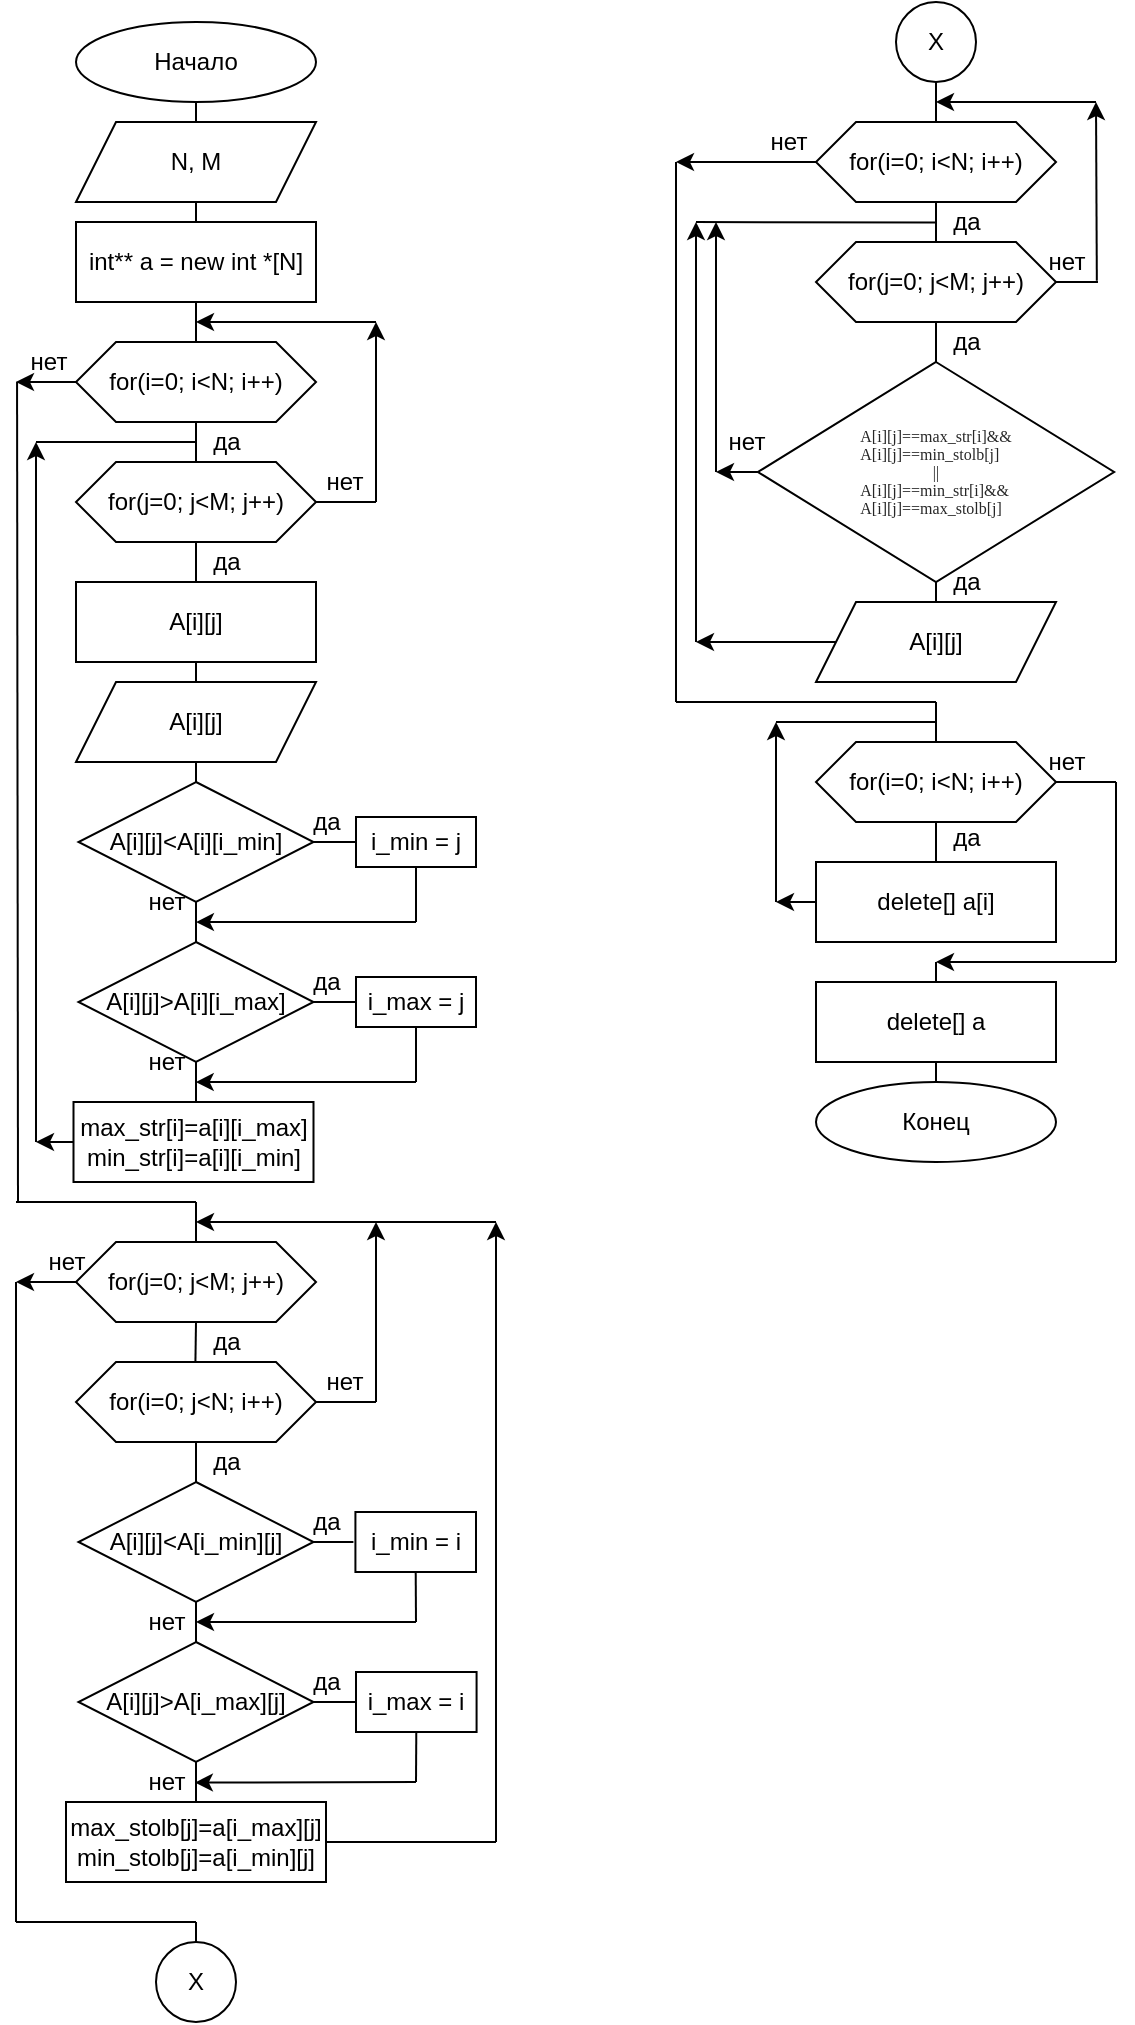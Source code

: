 <mxfile version="13.6.2" type="device"><diagram id="6qP0BcLj-bwd6VPmb0AH" name="Page-1"><mxGraphModel dx="213" dy="347" grid="1" gridSize="10" guides="1" tooltips="1" connect="1" arrows="1" fold="1" page="1" pageScale="1" pageWidth="850" pageHeight="1100" math="0" shadow="0"><root><mxCell id="0"/><mxCell id="1" parent="0"/><mxCell id="gE8byU5KqYmsv-KC-v8G-1" value="Начало" style="ellipse;whiteSpace=wrap;html=1;" parent="1" vertex="1"><mxGeometry x="50" y="30" width="120" height="40" as="geometry"/></mxCell><mxCell id="gE8byU5KqYmsv-KC-v8G-3" value="N, M" style="shape=parallelogram;perimeter=parallelogramPerimeter;whiteSpace=wrap;html=1;fixedSize=1;" parent="1" vertex="1"><mxGeometry x="50" y="80" width="120" height="40" as="geometry"/></mxCell><mxCell id="gE8byU5KqYmsv-KC-v8G-4" value="" style="endArrow=none;html=1;exitX=0.5;exitY=1;exitDx=0;exitDy=0;entryX=0.5;entryY=0;entryDx=0;entryDy=0;" parent="1" source="gE8byU5KqYmsv-KC-v8G-1" target="gE8byU5KqYmsv-KC-v8G-3" edge="1"><mxGeometry width="50" height="50" relative="1" as="geometry"><mxPoint x="80" y="150" as="sourcePoint"/><mxPoint x="130" y="100" as="targetPoint"/></mxGeometry></mxCell><mxCell id="gE8byU5KqYmsv-KC-v8G-60" style="edgeStyle=orthogonalEdgeStyle;rounded=0;orthogonalLoop=1;jettySize=auto;html=1;exitX=0;exitY=0.5;exitDx=0;exitDy=0;" parent="1" source="gE8byU5KqYmsv-KC-v8G-5" edge="1"><mxGeometry relative="1" as="geometry"><mxPoint x="20" y="210" as="targetPoint"/></mxGeometry></mxCell><mxCell id="gE8byU5KqYmsv-KC-v8G-5" value="for(i=0; i&amp;lt;N; i++)" style="shape=hexagon;perimeter=hexagonPerimeter2;whiteSpace=wrap;html=1;fixedSize=1;" parent="1" vertex="1"><mxGeometry x="50" y="190" width="120" height="40" as="geometry"/></mxCell><mxCell id="gE8byU5KqYmsv-KC-v8G-6" value="" style="endArrow=none;html=1;exitX=0.5;exitY=1;exitDx=0;exitDy=0;entryX=0.5;entryY=0;entryDx=0;entryDy=0;" parent="1" source="gE8byU5KqYmsv-KC-v8G-3" target="gE8byU5KqYmsv-KC-v8G-5" edge="1"><mxGeometry width="50" height="50" relative="1" as="geometry"><mxPoint x="80" y="180" as="sourcePoint"/><mxPoint x="130" y="130" as="targetPoint"/></mxGeometry></mxCell><mxCell id="gE8byU5KqYmsv-KC-v8G-7" value="" style="endArrow=none;html=1;entryX=0.5;entryY=1;entryDx=0;entryDy=0;" parent="1" target="gE8byU5KqYmsv-KC-v8G-5" edge="1"><mxGeometry width="50" height="50" relative="1" as="geometry"><mxPoint x="110" y="260" as="sourcePoint"/><mxPoint x="120" y="250" as="targetPoint"/></mxGeometry></mxCell><mxCell id="gE8byU5KqYmsv-KC-v8G-8" value="да" style="text;html=1;align=center;verticalAlign=middle;resizable=0;points=[];autosize=1;" parent="1" vertex="1"><mxGeometry x="110" y="230" width="30" height="20" as="geometry"/></mxCell><mxCell id="gE8byU5KqYmsv-KC-v8G-9" value="A[i][j]" style="rounded=0;whiteSpace=wrap;html=1;" parent="1" vertex="1"><mxGeometry x="50" y="310" width="120" height="40" as="geometry"/></mxCell><mxCell id="gE8byU5KqYmsv-KC-v8G-10" value="int** a = new int *[N]" style="rounded=0;whiteSpace=wrap;html=1;" parent="1" vertex="1"><mxGeometry x="50" y="130" width="120" height="40" as="geometry"/></mxCell><mxCell id="gE8byU5KqYmsv-KC-v8G-22" value="for(j=0; j&amp;lt;M; j++)" style="shape=hexagon;perimeter=hexagonPerimeter2;whiteSpace=wrap;html=1;fixedSize=1;" parent="1" vertex="1"><mxGeometry x="50" y="250" width="120" height="40" as="geometry"/></mxCell><mxCell id="gE8byU5KqYmsv-KC-v8G-23" value="" style="endArrow=none;html=1;exitX=0.5;exitY=1;exitDx=0;exitDy=0;entryX=0.5;entryY=0;entryDx=0;entryDy=0;" parent="1" source="gE8byU5KqYmsv-KC-v8G-22" target="gE8byU5KqYmsv-KC-v8G-9" edge="1"><mxGeometry width="50" height="50" relative="1" as="geometry"><mxPoint x="110" y="300" as="sourcePoint"/><mxPoint x="160" y="250" as="targetPoint"/></mxGeometry></mxCell><mxCell id="gE8byU5KqYmsv-KC-v8G-24" value="да" style="text;html=1;align=center;verticalAlign=middle;resizable=0;points=[];autosize=1;" parent="1" vertex="1"><mxGeometry x="110" y="290" width="30" height="20" as="geometry"/></mxCell><mxCell id="gE8byU5KqYmsv-KC-v8G-25" value="" style="endArrow=none;html=1;exitX=0.5;exitY=1;exitDx=0;exitDy=0;" parent="1" source="gE8byU5KqYmsv-KC-v8G-9" target="gE8byU5KqYmsv-KC-v8G-26" edge="1"><mxGeometry width="50" height="50" relative="1" as="geometry"><mxPoint x="110" y="340" as="sourcePoint"/><mxPoint x="110" y="360" as="targetPoint"/></mxGeometry></mxCell><mxCell id="gE8byU5KqYmsv-KC-v8G-26" value="A[i][j]" style="shape=parallelogram;perimeter=parallelogramPerimeter;whiteSpace=wrap;html=1;fixedSize=1;" parent="1" vertex="1"><mxGeometry x="50" y="360" width="120" height="40" as="geometry"/></mxCell><mxCell id="gE8byU5KqYmsv-KC-v8G-27" value="" style="endArrow=none;html=1;exitX=0.5;exitY=1;exitDx=0;exitDy=0;" parent="1" source="gE8byU5KqYmsv-KC-v8G-26" edge="1"><mxGeometry width="50" height="50" relative="1" as="geometry"><mxPoint x="110" y="390" as="sourcePoint"/><mxPoint x="110" y="410" as="targetPoint"/></mxGeometry></mxCell><mxCell id="gE8byU5KqYmsv-KC-v8G-28" value="A[i][j]&amp;lt;A[i][i_min]" style="rhombus;whiteSpace=wrap;html=1;" parent="1" vertex="1"><mxGeometry x="51.25" y="410" width="117.5" height="60" as="geometry"/></mxCell><mxCell id="gE8byU5KqYmsv-KC-v8G-29" value="" style="endArrow=none;html=1;exitX=1;exitY=0.5;exitDx=0;exitDy=0;entryX=0;entryY=0.5;entryDx=0;entryDy=0;" parent="1" source="gE8byU5KqYmsv-KC-v8G-28" target="gE8byU5KqYmsv-KC-v8G-31" edge="1"><mxGeometry width="50" height="50" relative="1" as="geometry"><mxPoint x="110" y="440" as="sourcePoint"/><mxPoint x="210" y="440" as="targetPoint"/></mxGeometry></mxCell><mxCell id="gE8byU5KqYmsv-KC-v8G-30" value="да" style="text;html=1;align=center;verticalAlign=middle;resizable=0;points=[];autosize=1;" parent="1" vertex="1"><mxGeometry x="160" y="420" width="30" height="20" as="geometry"/></mxCell><mxCell id="gE8byU5KqYmsv-KC-v8G-31" value="i_min = j" style="rounded=0;whiteSpace=wrap;html=1;" parent="1" vertex="1"><mxGeometry x="190" y="427.5" width="60" height="25" as="geometry"/></mxCell><mxCell id="gE8byU5KqYmsv-KC-v8G-32" value="" style="endArrow=none;html=1;exitX=0.5;exitY=1;exitDx=0;exitDy=0;" parent="1" source="gE8byU5KqYmsv-KC-v8G-28" edge="1"><mxGeometry width="50" height="50" relative="1" as="geometry"><mxPoint x="120" y="480" as="sourcePoint"/><mxPoint x="110" y="500" as="targetPoint"/></mxGeometry></mxCell><mxCell id="gE8byU5KqYmsv-KC-v8G-39" value="A[i][j]&amp;gt;A[i][i_max]" style="rhombus;whiteSpace=wrap;html=1;" parent="1" vertex="1"><mxGeometry x="51.25" y="490" width="117.5" height="60" as="geometry"/></mxCell><mxCell id="gE8byU5KqYmsv-KC-v8G-40" value="" style="endArrow=none;html=1;exitX=1;exitY=0.5;exitDx=0;exitDy=0;entryX=0;entryY=0.5;entryDx=0;entryDy=0;" parent="1" source="gE8byU5KqYmsv-KC-v8G-39" target="gE8byU5KqYmsv-KC-v8G-42" edge="1"><mxGeometry width="50" height="50" relative="1" as="geometry"><mxPoint x="110" y="520" as="sourcePoint"/><mxPoint x="210" y="520" as="targetPoint"/></mxGeometry></mxCell><mxCell id="gE8byU5KqYmsv-KC-v8G-41" value="да" style="text;html=1;align=center;verticalAlign=middle;resizable=0;points=[];autosize=1;" parent="1" vertex="1"><mxGeometry x="160" y="500" width="30" height="20" as="geometry"/></mxCell><mxCell id="gE8byU5KqYmsv-KC-v8G-42" value="i_max = j" style="rounded=0;whiteSpace=wrap;html=1;" parent="1" vertex="1"><mxGeometry x="190" y="507.5" width="60" height="25" as="geometry"/></mxCell><mxCell id="gE8byU5KqYmsv-KC-v8G-43" value="" style="endArrow=none;html=1;exitX=0.5;exitY=1;exitDx=0;exitDy=0;" parent="1" source="gE8byU5KqYmsv-KC-v8G-39" edge="1"><mxGeometry width="50" height="50" relative="1" as="geometry"><mxPoint x="120" y="560" as="sourcePoint"/><mxPoint x="110" y="580" as="targetPoint"/></mxGeometry></mxCell><mxCell id="gE8byU5KqYmsv-KC-v8G-44" value="max_str[i]=a[i][i_max]&lt;br&gt;min_str[i]=a[i][i_min]" style="rounded=0;whiteSpace=wrap;html=1;" parent="1" vertex="1"><mxGeometry x="48.75" y="570" width="120" height="40" as="geometry"/></mxCell><mxCell id="gE8byU5KqYmsv-KC-v8G-45" value="нет" style="text;html=1;align=center;verticalAlign=middle;resizable=0;points=[];autosize=1;" parent="1" vertex="1"><mxGeometry x="80" y="460" width="30" height="20" as="geometry"/></mxCell><mxCell id="gE8byU5KqYmsv-KC-v8G-46" value="" style="endArrow=none;html=1;entryX=0.5;entryY=1;entryDx=0;entryDy=0;" parent="1" target="gE8byU5KqYmsv-KC-v8G-31" edge="1"><mxGeometry width="50" height="50" relative="1" as="geometry"><mxPoint x="220" y="480" as="sourcePoint"/><mxPoint x="200" y="450" as="targetPoint"/></mxGeometry></mxCell><mxCell id="gE8byU5KqYmsv-KC-v8G-48" value="" style="endArrow=classic;html=1;entryX=0.999;entryY=1.003;entryDx=0;entryDy=0;entryPerimeter=0;" parent="1" target="gE8byU5KqYmsv-KC-v8G-45" edge="1"><mxGeometry width="50" height="50" relative="1" as="geometry"><mxPoint x="220" y="480" as="sourcePoint"/><mxPoint x="110" y="481" as="targetPoint"/></mxGeometry></mxCell><mxCell id="gE8byU5KqYmsv-KC-v8G-49" value="нет" style="text;html=1;align=center;verticalAlign=middle;resizable=0;points=[];autosize=1;" parent="1" vertex="1"><mxGeometry x="80" y="540" width="30" height="20" as="geometry"/></mxCell><mxCell id="gE8byU5KqYmsv-KC-v8G-50" value="" style="endArrow=none;html=1;entryX=0.5;entryY=1;entryDx=0;entryDy=0;" parent="1" target="gE8byU5KqYmsv-KC-v8G-42" edge="1"><mxGeometry width="50" height="50" relative="1" as="geometry"><mxPoint x="220" y="560" as="sourcePoint"/><mxPoint x="230" y="462.5" as="targetPoint"/></mxGeometry></mxCell><mxCell id="gE8byU5KqYmsv-KC-v8G-51" value="" style="endArrow=classic;html=1;entryX=0.995;entryY=1.001;entryDx=0;entryDy=0;entryPerimeter=0;" parent="1" target="gE8byU5KqYmsv-KC-v8G-49" edge="1"><mxGeometry width="50" height="50" relative="1" as="geometry"><mxPoint x="220" y="560" as="sourcePoint"/><mxPoint x="111" y="561" as="targetPoint"/></mxGeometry></mxCell><mxCell id="gE8byU5KqYmsv-KC-v8G-52" value="" style="endArrow=classic;html=1;exitX=0;exitY=0.5;exitDx=0;exitDy=0;" parent="1" source="gE8byU5KqYmsv-KC-v8G-44" edge="1"><mxGeometry width="50" height="50" relative="1" as="geometry"><mxPoint x="190" y="420" as="sourcePoint"/><mxPoint x="30" y="590" as="targetPoint"/></mxGeometry></mxCell><mxCell id="gE8byU5KqYmsv-KC-v8G-53" value="" style="endArrow=classic;html=1;" parent="1" edge="1"><mxGeometry width="50" height="50" relative="1" as="geometry"><mxPoint x="30" y="590" as="sourcePoint"/><mxPoint x="30" y="240" as="targetPoint"/></mxGeometry></mxCell><mxCell id="gE8byU5KqYmsv-KC-v8G-54" value="" style="endArrow=none;html=1;entryX=-0.005;entryY=0.503;entryDx=0;entryDy=0;entryPerimeter=0;" parent="1" target="gE8byU5KqYmsv-KC-v8G-8" edge="1"><mxGeometry width="50" height="50" relative="1" as="geometry"><mxPoint x="30" y="240" as="sourcePoint"/><mxPoint x="90" y="240" as="targetPoint"/></mxGeometry></mxCell><mxCell id="gE8byU5KqYmsv-KC-v8G-56" value="нет" style="text;html=1;align=center;verticalAlign=middle;resizable=0;points=[];autosize=1;" parent="1" vertex="1"><mxGeometry x="168.75" y="250" width="30" height="20" as="geometry"/></mxCell><mxCell id="gE8byU5KqYmsv-KC-v8G-57" value="" style="endArrow=classic;html=1;" parent="1" edge="1"><mxGeometry width="50" height="50" relative="1" as="geometry"><mxPoint x="200" y="270" as="sourcePoint"/><mxPoint x="200" y="180" as="targetPoint"/></mxGeometry></mxCell><mxCell id="gE8byU5KqYmsv-KC-v8G-58" value="" style="endArrow=none;html=1;entryX=1;entryY=0.5;entryDx=0;entryDy=0;" parent="1" target="gE8byU5KqYmsv-KC-v8G-22" edge="1"><mxGeometry width="50" height="50" relative="1" as="geometry"><mxPoint x="200" y="270" as="sourcePoint"/><mxPoint x="170" y="280" as="targetPoint"/></mxGeometry></mxCell><mxCell id="gE8byU5KqYmsv-KC-v8G-59" value="" style="endArrow=classic;html=1;" parent="1" edge="1"><mxGeometry width="50" height="50" relative="1" as="geometry"><mxPoint x="200" y="180" as="sourcePoint"/><mxPoint x="110" y="180" as="targetPoint"/></mxGeometry></mxCell><mxCell id="gE8byU5KqYmsv-KC-v8G-61" value="нет" style="text;html=1;align=center;verticalAlign=middle;resizable=0;points=[];autosize=1;" parent="1" vertex="1"><mxGeometry x="21.25" y="190" width="30" height="20" as="geometry"/></mxCell><mxCell id="gE8byU5KqYmsv-KC-v8G-62" value="" style="endArrow=none;html=1;entryX=-0.024;entryY=0.995;entryDx=0;entryDy=0;entryPerimeter=0;" parent="1" target="gE8byU5KqYmsv-KC-v8G-61" edge="1"><mxGeometry width="50" height="50" relative="1" as="geometry"><mxPoint x="21" y="620" as="sourcePoint"/><mxPoint x="21" y="211" as="targetPoint"/></mxGeometry></mxCell><mxCell id="gE8byU5KqYmsv-KC-v8G-64" value="for(j=0; j&amp;lt;M; j++)" style="shape=hexagon;perimeter=hexagonPerimeter2;whiteSpace=wrap;html=1;fixedSize=1;" parent="1" vertex="1"><mxGeometry x="50" y="640" width="120" height="40" as="geometry"/></mxCell><mxCell id="gE8byU5KqYmsv-KC-v8G-65" value="" style="endArrow=none;html=1;exitX=0.5;exitY=1;exitDx=0;exitDy=0;entryX=0.5;entryY=0;entryDx=0;entryDy=0;" parent="1" source="gE8byU5KqYmsv-KC-v8G-64" edge="1"><mxGeometry width="50" height="50" relative="1" as="geometry"><mxPoint x="109.71" y="690" as="sourcePoint"/><mxPoint x="109.71" y="700" as="targetPoint"/></mxGeometry></mxCell><mxCell id="gE8byU5KqYmsv-KC-v8G-66" value="да" style="text;html=1;align=center;verticalAlign=middle;resizable=0;points=[];autosize=1;" parent="1" vertex="1"><mxGeometry x="109.71" y="680" width="30" height="20" as="geometry"/></mxCell><mxCell id="gE8byU5KqYmsv-KC-v8G-69" value="" style="endArrow=none;html=1;exitX=0.5;exitY=1;exitDx=0;exitDy=0;" parent="1" edge="1"><mxGeometry width="50" height="50" relative="1" as="geometry"><mxPoint x="109.71" y="790" as="sourcePoint"/><mxPoint x="109.71" y="800" as="targetPoint"/></mxGeometry></mxCell><mxCell id="gE8byU5KqYmsv-KC-v8G-70" value="A[i][j]&amp;lt;A[i_min][j]" style="rhombus;whiteSpace=wrap;html=1;" parent="1" vertex="1"><mxGeometry x="51.25" y="760" width="117.5" height="60" as="geometry"/></mxCell><mxCell id="gE8byU5KqYmsv-KC-v8G-71" value="" style="endArrow=none;html=1;exitX=1;exitY=0.5;exitDx=0;exitDy=0;entryX=0.957;entryY=1;entryDx=0;entryDy=0;entryPerimeter=0;" parent="1" source="gE8byU5KqYmsv-KC-v8G-70" target="gE8byU5KqYmsv-KC-v8G-72" edge="1"><mxGeometry width="50" height="50" relative="1" as="geometry"><mxPoint x="109.71" y="830" as="sourcePoint"/><mxPoint x="196" y="790" as="targetPoint"/></mxGeometry></mxCell><mxCell id="gE8byU5KqYmsv-KC-v8G-72" value="да" style="text;html=1;align=center;verticalAlign=middle;resizable=0;points=[];autosize=1;" parent="1" vertex="1"><mxGeometry x="160" y="770" width="30" height="20" as="geometry"/></mxCell><mxCell id="gE8byU5KqYmsv-KC-v8G-73" value="" style="endArrow=none;html=1;exitX=0.5;exitY=1;exitDx=0;exitDy=0;entryX=0.5;entryY=0;entryDx=0;entryDy=0;" parent="1" source="gE8byU5KqYmsv-KC-v8G-70" target="gE8byU5KqYmsv-KC-v8G-74" edge="1"><mxGeometry width="50" height="50" relative="1" as="geometry"><mxPoint x="119.71" y="870" as="sourcePoint"/><mxPoint x="109.71" y="890" as="targetPoint"/></mxGeometry></mxCell><mxCell id="gE8byU5KqYmsv-KC-v8G-74" value="A[i][j]&amp;gt;A[i_max][j]" style="rhombus;whiteSpace=wrap;html=1;" parent="1" vertex="1"><mxGeometry x="51.25" y="840" width="117.5" height="60" as="geometry"/></mxCell><mxCell id="gE8byU5KqYmsv-KC-v8G-75" value="" style="endArrow=none;html=1;exitX=1;exitY=0.5;exitDx=0;exitDy=0;" parent="1" source="gE8byU5KqYmsv-KC-v8G-74" edge="1"><mxGeometry width="50" height="50" relative="1" as="geometry"><mxPoint x="109.71" y="910" as="sourcePoint"/><mxPoint x="190" y="870" as="targetPoint"/></mxGeometry></mxCell><mxCell id="gE8byU5KqYmsv-KC-v8G-76" value="да" style="text;html=1;align=center;verticalAlign=middle;resizable=0;points=[];autosize=1;" parent="1" vertex="1"><mxGeometry x="159.71" y="850" width="30" height="20" as="geometry"/></mxCell><mxCell id="gE8byU5KqYmsv-KC-v8G-78" value="max_stolb[j]=a[i_max][j]&lt;br&gt;min_stolb[j]=a[i_min][j]" style="rounded=0;whiteSpace=wrap;html=1;" parent="1" vertex="1"><mxGeometry x="45" y="920" width="130" height="40" as="geometry"/></mxCell><mxCell id="gE8byU5KqYmsv-KC-v8G-79" value="нет" style="text;html=1;align=center;verticalAlign=middle;resizable=0;points=[];autosize=1;" parent="1" vertex="1"><mxGeometry x="79.71" y="820" width="30" height="20" as="geometry"/></mxCell><mxCell id="gE8byU5KqYmsv-KC-v8G-83" value="" style="endArrow=none;html=1;entryX=0.5;entryY=1;entryDx=0;entryDy=0;" parent="1" target="gE8byU5KqYmsv-KC-v8G-97" edge="1"><mxGeometry width="50" height="50" relative="1" as="geometry"><mxPoint x="220" y="910" as="sourcePoint"/><mxPoint x="220" y="890" as="targetPoint"/></mxGeometry></mxCell><mxCell id="gE8byU5KqYmsv-KC-v8G-84" value="" style="endArrow=classic;html=1;entryX=0.981;entryY=0.514;entryDx=0;entryDy=0;entryPerimeter=0;" parent="1" target="gE8byU5KqYmsv-KC-v8G-100" edge="1"><mxGeometry width="50" height="50" relative="1" as="geometry"><mxPoint x="220" y="910" as="sourcePoint"/><mxPoint x="200" y="930" as="targetPoint"/></mxGeometry></mxCell><mxCell id="gE8byU5KqYmsv-KC-v8G-88" value="нет" style="text;html=1;align=center;verticalAlign=middle;resizable=0;points=[];autosize=1;" parent="1" vertex="1"><mxGeometry x="168.75" y="700" width="30" height="20" as="geometry"/></mxCell><mxCell id="gE8byU5KqYmsv-KC-v8G-90" value="" style="endArrow=none;html=1;" parent="1" edge="1"><mxGeometry width="50" height="50" relative="1" as="geometry"><mxPoint x="20" y="620" as="sourcePoint"/><mxPoint x="110" y="620" as="targetPoint"/></mxGeometry></mxCell><mxCell id="gE8byU5KqYmsv-KC-v8G-91" value="" style="endArrow=none;html=1;exitX=0.5;exitY=0;exitDx=0;exitDy=0;" parent="1" source="gE8byU5KqYmsv-KC-v8G-64" edge="1"><mxGeometry width="50" height="50" relative="1" as="geometry"><mxPoint x="160" y="720" as="sourcePoint"/><mxPoint x="110" y="620" as="targetPoint"/></mxGeometry></mxCell><mxCell id="gE8byU5KqYmsv-KC-v8G-92" value="for(i=0; j&amp;lt;N; i++)" style="shape=hexagon;perimeter=hexagonPerimeter2;whiteSpace=wrap;html=1;fixedSize=1;" parent="1" vertex="1"><mxGeometry x="50" y="700" width="120" height="40" as="geometry"/></mxCell><mxCell id="gE8byU5KqYmsv-KC-v8G-93" value="" style="endArrow=none;html=1;exitX=0.5;exitY=1;exitDx=0;exitDy=0;entryX=0.5;entryY=0;entryDx=0;entryDy=0;" parent="1" source="gE8byU5KqYmsv-KC-v8G-92" target="gE8byU5KqYmsv-KC-v8G-70" edge="1"><mxGeometry width="50" height="50" relative="1" as="geometry"><mxPoint x="115" y="741" as="sourcePoint"/><mxPoint x="220" y="730" as="targetPoint"/></mxGeometry></mxCell><mxCell id="gE8byU5KqYmsv-KC-v8G-94" value="да" style="text;html=1;align=center;verticalAlign=middle;resizable=0;points=[];autosize=1;" parent="1" vertex="1"><mxGeometry x="109.71" y="740" width="30" height="20" as="geometry"/></mxCell><mxCell id="gE8byU5KqYmsv-KC-v8G-95" value="i_min = i" style="rounded=0;whiteSpace=wrap;html=1;" parent="1" vertex="1"><mxGeometry x="189.71" y="775" width="60.29" height="30" as="geometry"/></mxCell><mxCell id="gE8byU5KqYmsv-KC-v8G-97" value="i_max = i" style="rounded=0;whiteSpace=wrap;html=1;" parent="1" vertex="1"><mxGeometry x="190" y="855" width="60.29" height="30" as="geometry"/></mxCell><mxCell id="gE8byU5KqYmsv-KC-v8G-99" value="" style="endArrow=none;html=1;exitX=0.5;exitY=1;exitDx=0;exitDy=0;entryX=0.5;entryY=0;entryDx=0;entryDy=0;" parent="1" source="gE8byU5KqYmsv-KC-v8G-74" target="gE8byU5KqYmsv-KC-v8G-78" edge="1"><mxGeometry width="50" height="50" relative="1" as="geometry"><mxPoint x="150" y="900" as="sourcePoint"/><mxPoint x="200" y="850" as="targetPoint"/></mxGeometry></mxCell><mxCell id="gE8byU5KqYmsv-KC-v8G-100" value="нет" style="text;html=1;align=center;verticalAlign=middle;resizable=0;points=[];autosize=1;" parent="1" vertex="1"><mxGeometry x="80" y="900" width="30" height="20" as="geometry"/></mxCell><mxCell id="gE8byU5KqYmsv-KC-v8G-101" value="" style="endArrow=none;html=1;entryX=0.5;entryY=1;entryDx=0;entryDy=0;" parent="1" target="gE8byU5KqYmsv-KC-v8G-95" edge="1"><mxGeometry width="50" height="50" relative="1" as="geometry"><mxPoint x="220" y="830" as="sourcePoint"/><mxPoint x="220" y="800" as="targetPoint"/></mxGeometry></mxCell><mxCell id="gE8byU5KqYmsv-KC-v8G-102" value="" style="endArrow=classic;html=1;" parent="1" edge="1"><mxGeometry width="50" height="50" relative="1" as="geometry"><mxPoint x="220" y="830" as="sourcePoint"/><mxPoint x="110" y="830" as="targetPoint"/></mxGeometry></mxCell><mxCell id="gE8byU5KqYmsv-KC-v8G-103" value="" style="endArrow=none;html=1;exitX=1;exitY=0.5;exitDx=0;exitDy=0;" parent="1" source="gE8byU5KqYmsv-KC-v8G-92" edge="1"><mxGeometry width="50" height="50" relative="1" as="geometry"><mxPoint x="160" y="700" as="sourcePoint"/><mxPoint x="200" y="720" as="targetPoint"/></mxGeometry></mxCell><mxCell id="gE8byU5KqYmsv-KC-v8G-104" value="" style="endArrow=classic;html=1;" parent="1" edge="1"><mxGeometry width="50" height="50" relative="1" as="geometry"><mxPoint x="200" y="720" as="sourcePoint"/><mxPoint x="200" y="630" as="targetPoint"/></mxGeometry></mxCell><mxCell id="gE8byU5KqYmsv-KC-v8G-106" value="X" style="ellipse;whiteSpace=wrap;html=1;aspect=fixed;" parent="1" vertex="1"><mxGeometry x="90" y="990" width="40" height="40" as="geometry"/></mxCell><mxCell id="gE8byU5KqYmsv-KC-v8G-107" value="" style="endArrow=none;html=1;exitX=1;exitY=0.5;exitDx=0;exitDy=0;" parent="1" source="gE8byU5KqYmsv-KC-v8G-78" edge="1"><mxGeometry width="50" height="50" relative="1" as="geometry"><mxPoint x="170" y="810" as="sourcePoint"/><mxPoint x="260" y="940" as="targetPoint"/></mxGeometry></mxCell><mxCell id="gE8byU5KqYmsv-KC-v8G-108" value="" style="endArrow=classic;html=1;" parent="1" edge="1"><mxGeometry width="50" height="50" relative="1" as="geometry"><mxPoint x="260" y="940" as="sourcePoint"/><mxPoint x="260" y="630" as="targetPoint"/></mxGeometry></mxCell><mxCell id="gE8byU5KqYmsv-KC-v8G-109" value="" style="endArrow=classic;html=1;" parent="1" edge="1"><mxGeometry width="50" height="50" relative="1" as="geometry"><mxPoint x="260" y="630" as="sourcePoint"/><mxPoint x="110" y="630" as="targetPoint"/></mxGeometry></mxCell><mxCell id="gE8byU5KqYmsv-KC-v8G-110" value="" style="endArrow=classic;html=1;exitX=0;exitY=0.5;exitDx=0;exitDy=0;" parent="1" source="gE8byU5KqYmsv-KC-v8G-64" edge="1"><mxGeometry width="50" height="50" relative="1" as="geometry"><mxPoint x="130" y="830" as="sourcePoint"/><mxPoint x="20" y="660" as="targetPoint"/></mxGeometry></mxCell><mxCell id="gE8byU5KqYmsv-KC-v8G-111" value="нет" style="text;html=1;align=center;verticalAlign=middle;resizable=0;points=[];autosize=1;" parent="1" vertex="1"><mxGeometry x="30" y="640" width="30" height="20" as="geometry"/></mxCell><mxCell id="gE8byU5KqYmsv-KC-v8G-112" value="" style="endArrow=none;html=1;" parent="1" edge="1"><mxGeometry width="50" height="50" relative="1" as="geometry"><mxPoint x="20" y="980" as="sourcePoint"/><mxPoint x="20" y="660" as="targetPoint"/></mxGeometry></mxCell><mxCell id="gE8byU5KqYmsv-KC-v8G-113" value="" style="endArrow=none;html=1;" parent="1" edge="1"><mxGeometry width="50" height="50" relative="1" as="geometry"><mxPoint x="20" y="980" as="sourcePoint"/><mxPoint x="110" y="980" as="targetPoint"/></mxGeometry></mxCell><mxCell id="gE8byU5KqYmsv-KC-v8G-114" value="" style="endArrow=none;html=1;exitX=0.5;exitY=0;exitDx=0;exitDy=0;" parent="1" source="gE8byU5KqYmsv-KC-v8G-106" edge="1"><mxGeometry width="50" height="50" relative="1" as="geometry"><mxPoint x="130" y="1070" as="sourcePoint"/><mxPoint x="110" y="980" as="targetPoint"/></mxGeometry></mxCell><mxCell id="gE8byU5KqYmsv-KC-v8G-115" value="X" style="ellipse;whiteSpace=wrap;html=1;aspect=fixed;" parent="1" vertex="1"><mxGeometry x="460" y="20" width="40" height="40" as="geometry"/></mxCell><mxCell id="gE8byU5KqYmsv-KC-v8G-116" value="" style="endArrow=none;html=1;entryX=0.5;entryY=1;entryDx=0;entryDy=0;" parent="1" target="gE8byU5KqYmsv-KC-v8G-115" edge="1"><mxGeometry width="50" height="50" relative="1" as="geometry"><mxPoint x="480" y="80" as="sourcePoint"/><mxPoint x="520" y="130" as="targetPoint"/></mxGeometry></mxCell><mxCell id="gE8byU5KqYmsv-KC-v8G-117" value="for(i=0; i&amp;lt;N; i++)" style="shape=hexagon;perimeter=hexagonPerimeter2;whiteSpace=wrap;html=1;fixedSize=1;" parent="1" vertex="1"><mxGeometry x="420" y="80" width="120" height="40" as="geometry"/></mxCell><mxCell id="gE8byU5KqYmsv-KC-v8G-118" value="" style="endArrow=none;html=1;entryX=0.5;entryY=1;entryDx=0;entryDy=0;" parent="1" target="gE8byU5KqYmsv-KC-v8G-117" edge="1"><mxGeometry width="50" height="50" relative="1" as="geometry"><mxPoint x="480" y="140" as="sourcePoint"/><mxPoint x="520" y="130" as="targetPoint"/></mxGeometry></mxCell><mxCell id="gE8byU5KqYmsv-KC-v8G-119" value="да" style="text;html=1;align=center;verticalAlign=middle;resizable=0;points=[];autosize=1;" parent="1" vertex="1"><mxGeometry x="480" y="120" width="30" height="20" as="geometry"/></mxCell><mxCell id="gE8byU5KqYmsv-KC-v8G-120" value="for(j=0; j&amp;lt;M; j++)" style="shape=hexagon;perimeter=hexagonPerimeter2;whiteSpace=wrap;html=1;fixedSize=1;" parent="1" vertex="1"><mxGeometry x="420" y="140" width="120" height="40" as="geometry"/></mxCell><mxCell id="gE8byU5KqYmsv-KC-v8G-121" value="" style="endArrow=none;html=1;exitX=0.5;exitY=1;exitDx=0;exitDy=0;" parent="1" source="gE8byU5KqYmsv-KC-v8G-120" edge="1"><mxGeometry width="50" height="50" relative="1" as="geometry"><mxPoint x="480" y="200" as="sourcePoint"/><mxPoint x="480" y="200" as="targetPoint"/></mxGeometry></mxCell><mxCell id="gE8byU5KqYmsv-KC-v8G-122" value="да" style="text;html=1;align=center;verticalAlign=middle;resizable=0;points=[];autosize=1;" parent="1" vertex="1"><mxGeometry x="480" y="180" width="30" height="20" as="geometry"/></mxCell><mxCell id="gE8byU5KqYmsv-KC-v8G-123" value="&lt;p class=&quot;p1&quot; style=&quot;text-align: justify ; margin: 0px ; font-stretch: normal ; line-height: normal ; font-family: &amp;#34;menlo&amp;#34; ; color: rgba(0 , 0 , 0 , 0.85) ; background-color: rgb(255 , 255 , 255) ; font-size: 8px&quot;&gt;&lt;font style=&quot;font-size: 8px&quot;&gt;A[i][j]==max_str[i]&amp;amp;&amp;amp;&lt;/font&gt;&lt;/p&gt;&lt;p class=&quot;p1&quot; style=&quot;text-align: justify ; margin: 0px ; font-stretch: normal ; line-height: normal ; font-family: &amp;#34;menlo&amp;#34; ; color: rgba(0 , 0 , 0 , 0.85) ; background-color: rgb(255 , 255 , 255) ; font-size: 8px&quot;&gt;&lt;font style=&quot;font-size: 8px&quot;&gt;A[i][j]==min_stolb[j]&lt;br&gt;&lt;/font&gt;&lt;/p&gt;&lt;p class=&quot;p1&quot; style=&quot;margin: 0px ; font-stretch: normal ; line-height: normal ; font-family: &amp;#34;menlo&amp;#34; ; color: rgba(0 , 0 , 0 , 0.85) ; background-color: rgb(255 , 255 , 255) ; font-size: 8px&quot;&gt;&lt;font style=&quot;font-size: 8px&quot;&gt;||&lt;/font&gt;&lt;/p&gt;&lt;p class=&quot;p1&quot; style=&quot;text-align: justify ; margin: 0px ; font-stretch: normal ; line-height: normal ; font-family: &amp;#34;menlo&amp;#34; ; color: rgba(0 , 0 , 0 , 0.85) ; background-color: rgb(255 , 255 , 255) ; font-size: 8px&quot;&gt;&lt;font style=&quot;font-size: 8px&quot;&gt;A[i][j]==min_str[i]&amp;amp;&amp;amp;&lt;/font&gt;&lt;/p&gt;&lt;p class=&quot;p1&quot; style=&quot;text-align: justify ; margin: 0px ; font-stretch: normal ; line-height: normal ; font-family: &amp;#34;menlo&amp;#34; ; color: rgba(0 , 0 , 0 , 0.85) ; background-color: rgb(255 , 255 , 255) ; font-size: 8px&quot;&gt;&lt;font style=&quot;font-size: 8px&quot;&gt;A[i][j]==max_stolb[j]&lt;/font&gt;&lt;/p&gt;" style="rhombus;whiteSpace=wrap;html=1;" parent="1" vertex="1"><mxGeometry x="390.94" y="200" width="178.13" height="110" as="geometry"/></mxCell><mxCell id="gE8byU5KqYmsv-KC-v8G-124" value="" style="endArrow=none;html=1;exitX=0.5;exitY=1;exitDx=0;exitDy=0;" parent="1" source="gE8byU5KqYmsv-KC-v8G-123" edge="1"><mxGeometry width="50" height="50" relative="1" as="geometry"><mxPoint x="470" y="340" as="sourcePoint"/><mxPoint x="480" y="360" as="targetPoint"/></mxGeometry></mxCell><mxCell id="gE8byU5KqYmsv-KC-v8G-125" value="да" style="text;html=1;align=center;verticalAlign=middle;resizable=0;points=[];autosize=1;" parent="1" vertex="1"><mxGeometry x="480" y="300" width="30" height="20" as="geometry"/></mxCell><mxCell id="gE8byU5KqYmsv-KC-v8G-127" value="A[i][j]" style="shape=parallelogram;perimeter=parallelogramPerimeter;whiteSpace=wrap;html=1;fixedSize=1;" parent="1" vertex="1"><mxGeometry x="420" y="320" width="120" height="40" as="geometry"/></mxCell><mxCell id="gE8byU5KqYmsv-KC-v8G-128" value="" style="endArrow=none;html=1;" parent="1" edge="1"><mxGeometry width="50" height="50" relative="1" as="geometry"><mxPoint x="480" y="370" as="sourcePoint"/><mxPoint x="480" y="390" as="targetPoint"/></mxGeometry></mxCell><mxCell id="gE8byU5KqYmsv-KC-v8G-129" value="Конец" style="ellipse;whiteSpace=wrap;html=1;" parent="1" vertex="1"><mxGeometry x="420" y="560" width="120" height="40" as="geometry"/></mxCell><mxCell id="gE8byU5KqYmsv-KC-v8G-135" value="" style="endArrow=classic;html=1;" parent="1" edge="1"><mxGeometry width="50" height="50" relative="1" as="geometry"><mxPoint x="360" y="340" as="sourcePoint"/><mxPoint x="360" y="130" as="targetPoint"/></mxGeometry></mxCell><mxCell id="gE8byU5KqYmsv-KC-v8G-136" value="" style="endArrow=classic;html=1;exitX=0;exitY=0.5;exitDx=0;exitDy=0;" parent="1" source="gE8byU5KqYmsv-KC-v8G-127" edge="1"><mxGeometry width="50" height="50" relative="1" as="geometry"><mxPoint x="440" y="270" as="sourcePoint"/><mxPoint x="360" y="340" as="targetPoint"/></mxGeometry></mxCell><mxCell id="gE8byU5KqYmsv-KC-v8G-137" value="" style="endArrow=none;html=1;exitX=-0.005;exitY=0.514;exitDx=0;exitDy=0;exitPerimeter=0;" parent="1" source="gE8byU5KqYmsv-KC-v8G-119" edge="1"><mxGeometry width="50" height="50" relative="1" as="geometry"><mxPoint x="440" y="250" as="sourcePoint"/><mxPoint x="360" y="130" as="targetPoint"/></mxGeometry></mxCell><mxCell id="gE8byU5KqYmsv-KC-v8G-139" value="" style="endArrow=classic;html=1;exitX=0;exitY=0.5;exitDx=0;exitDy=0;" parent="1" source="gE8byU5KqYmsv-KC-v8G-123" edge="1"><mxGeometry width="50" height="50" relative="1" as="geometry"><mxPoint x="440" y="260" as="sourcePoint"/><mxPoint x="370" y="255" as="targetPoint"/></mxGeometry></mxCell><mxCell id="gE8byU5KqYmsv-KC-v8G-140" value="нет" style="text;html=1;align=center;verticalAlign=middle;resizable=0;points=[];autosize=1;" parent="1" vertex="1"><mxGeometry x="370" y="230" width="30" height="20" as="geometry"/></mxCell><mxCell id="gE8byU5KqYmsv-KC-v8G-141" value="" style="endArrow=classic;html=1;" parent="1" edge="1"><mxGeometry width="50" height="50" relative="1" as="geometry"><mxPoint x="370" y="255" as="sourcePoint"/><mxPoint x="370" y="130" as="targetPoint"/></mxGeometry></mxCell><mxCell id="gE8byU5KqYmsv-KC-v8G-142" value="" style="endArrow=none;html=1;exitX=1;exitY=0.5;exitDx=0;exitDy=0;entryX=1.033;entryY=1;entryDx=0;entryDy=0;entryPerimeter=0;" parent="1" source="gE8byU5KqYmsv-KC-v8G-120" target="gE8byU5KqYmsv-KC-v8G-143" edge="1"><mxGeometry width="50" height="50" relative="1" as="geometry"><mxPoint x="490" y="180" as="sourcePoint"/><mxPoint x="570" y="160" as="targetPoint"/></mxGeometry></mxCell><mxCell id="gE8byU5KqYmsv-KC-v8G-143" value="нет" style="text;html=1;align=center;verticalAlign=middle;resizable=0;points=[];autosize=1;" parent="1" vertex="1"><mxGeometry x="530" y="140" width="30" height="20" as="geometry"/></mxCell><mxCell id="gE8byU5KqYmsv-KC-v8G-144" value="" style="endArrow=classic;html=1;exitX=1.014;exitY=0.971;exitDx=0;exitDy=0;exitPerimeter=0;" parent="1" source="gE8byU5KqYmsv-KC-v8G-143" edge="1"><mxGeometry width="50" height="50" relative="1" as="geometry"><mxPoint x="490" y="180" as="sourcePoint"/><mxPoint x="560" y="70" as="targetPoint"/></mxGeometry></mxCell><mxCell id="gE8byU5KqYmsv-KC-v8G-145" value="" style="endArrow=classic;html=1;" parent="1" edge="1"><mxGeometry width="50" height="50" relative="1" as="geometry"><mxPoint x="560" y="70" as="sourcePoint"/><mxPoint x="480" y="70" as="targetPoint"/></mxGeometry></mxCell><mxCell id="gE8byU5KqYmsv-KC-v8G-147" value="" style="endArrow=classic;html=1;exitX=0;exitY=0.5;exitDx=0;exitDy=0;" parent="1" source="gE8byU5KqYmsv-KC-v8G-117" edge="1"><mxGeometry width="50" height="50" relative="1" as="geometry"><mxPoint x="400" y="200" as="sourcePoint"/><mxPoint x="350" y="100" as="targetPoint"/></mxGeometry></mxCell><mxCell id="gE8byU5KqYmsv-KC-v8G-148" value="нет" style="text;html=1;align=center;verticalAlign=middle;resizable=0;points=[];autosize=1;" parent="1" vertex="1"><mxGeometry x="390.94" y="80" width="30" height="20" as="geometry"/></mxCell><mxCell id="gE8byU5KqYmsv-KC-v8G-149" value="" style="endArrow=none;html=1;" parent="1" edge="1"><mxGeometry width="50" height="50" relative="1" as="geometry"><mxPoint x="350" y="100" as="sourcePoint"/><mxPoint x="350" y="370" as="targetPoint"/></mxGeometry></mxCell><mxCell id="gE8byU5KqYmsv-KC-v8G-150" value="" style="endArrow=none;html=1;" parent="1" edge="1"><mxGeometry width="50" height="50" relative="1" as="geometry"><mxPoint x="350" y="370" as="sourcePoint"/><mxPoint x="480" y="370" as="targetPoint"/></mxGeometry></mxCell><mxCell id="YT-vIpfM-Ju0fT2QhGLj-1" value="for(i=0; i&amp;lt;N; i++)" style="shape=hexagon;perimeter=hexagonPerimeter2;whiteSpace=wrap;html=1;fixedSize=1;" vertex="1" parent="1"><mxGeometry x="420" y="390" width="120" height="40" as="geometry"/></mxCell><mxCell id="YT-vIpfM-Ju0fT2QhGLj-2" value="" style="endArrow=none;html=1;entryX=0.5;entryY=1;entryDx=0;entryDy=0;" edge="1" parent="1" target="YT-vIpfM-Ju0fT2QhGLj-1"><mxGeometry width="50" height="50" relative="1" as="geometry"><mxPoint x="480" y="450" as="sourcePoint"/><mxPoint x="510" y="420" as="targetPoint"/></mxGeometry></mxCell><mxCell id="YT-vIpfM-Ju0fT2QhGLj-3" value="да" style="text;html=1;align=center;verticalAlign=middle;resizable=0;points=[];autosize=1;" vertex="1" parent="1"><mxGeometry x="480" y="427.5" width="30" height="20" as="geometry"/></mxCell><mxCell id="YT-vIpfM-Ju0fT2QhGLj-4" value="delete[] a[i]" style="rounded=0;whiteSpace=wrap;html=1;" vertex="1" parent="1"><mxGeometry x="420" y="450" width="120" height="40" as="geometry"/></mxCell><mxCell id="YT-vIpfM-Ju0fT2QhGLj-5" value="" style="endArrow=classic;html=1;exitX=0;exitY=0.5;exitDx=0;exitDy=0;" edge="1" parent="1" source="YT-vIpfM-Ju0fT2QhGLj-4"><mxGeometry width="50" height="50" relative="1" as="geometry"><mxPoint x="430" y="470" as="sourcePoint"/><mxPoint x="400" y="470" as="targetPoint"/></mxGeometry></mxCell><mxCell id="YT-vIpfM-Ju0fT2QhGLj-7" value="" style="endArrow=classic;html=1;" edge="1" parent="1"><mxGeometry width="50" height="50" relative="1" as="geometry"><mxPoint x="400" y="470" as="sourcePoint"/><mxPoint x="400" y="380" as="targetPoint"/></mxGeometry></mxCell><mxCell id="YT-vIpfM-Ju0fT2QhGLj-8" value="" style="endArrow=none;html=1;" edge="1" parent="1"><mxGeometry width="50" height="50" relative="1" as="geometry"><mxPoint x="400" y="380" as="sourcePoint"/><mxPoint x="480" y="380" as="targetPoint"/></mxGeometry></mxCell><mxCell id="YT-vIpfM-Ju0fT2QhGLj-9" value="" style="endArrow=none;html=1;exitX=1;exitY=0.5;exitDx=0;exitDy=0;" edge="1" parent="1" source="YT-vIpfM-Ju0fT2QhGLj-1"><mxGeometry width="50" height="50" relative="1" as="geometry"><mxPoint x="480" y="470" as="sourcePoint"/><mxPoint x="570" y="410" as="targetPoint"/></mxGeometry></mxCell><mxCell id="YT-vIpfM-Ju0fT2QhGLj-10" value="нет" style="text;html=1;align=center;verticalAlign=middle;resizable=0;points=[];autosize=1;" vertex="1" parent="1"><mxGeometry x="530" y="390" width="30" height="20" as="geometry"/></mxCell><mxCell id="YT-vIpfM-Ju0fT2QhGLj-11" value="" style="endArrow=none;html=1;" edge="1" parent="1"><mxGeometry width="50" height="50" relative="1" as="geometry"><mxPoint x="570" y="500" as="sourcePoint"/><mxPoint x="570" y="410" as="targetPoint"/></mxGeometry></mxCell><mxCell id="YT-vIpfM-Ju0fT2QhGLj-12" value="" style="endArrow=classic;html=1;" edge="1" parent="1"><mxGeometry width="50" height="50" relative="1" as="geometry"><mxPoint x="570" y="500" as="sourcePoint"/><mxPoint x="480" y="500" as="targetPoint"/></mxGeometry></mxCell><mxCell id="YT-vIpfM-Ju0fT2QhGLj-13" value="" style="endArrow=none;html=1;" edge="1" parent="1"><mxGeometry width="50" height="50" relative="1" as="geometry"><mxPoint x="480" y="500" as="sourcePoint"/><mxPoint x="480" y="510" as="targetPoint"/></mxGeometry></mxCell><mxCell id="YT-vIpfM-Ju0fT2QhGLj-14" value="delete[] a" style="rounded=0;whiteSpace=wrap;html=1;" vertex="1" parent="1"><mxGeometry x="420" y="510" width="120" height="40" as="geometry"/></mxCell><mxCell id="YT-vIpfM-Ju0fT2QhGLj-15" value="" style="endArrow=none;html=1;exitX=0.5;exitY=1;exitDx=0;exitDy=0;entryX=0.5;entryY=0;entryDx=0;entryDy=0;" edge="1" parent="1" source="YT-vIpfM-Ju0fT2QhGLj-14" target="gE8byU5KqYmsv-KC-v8G-129"><mxGeometry width="50" height="50" relative="1" as="geometry"><mxPoint x="500" y="500" as="sourcePoint"/><mxPoint x="550" y="450" as="targetPoint"/></mxGeometry></mxCell></root></mxGraphModel></diagram></mxfile>